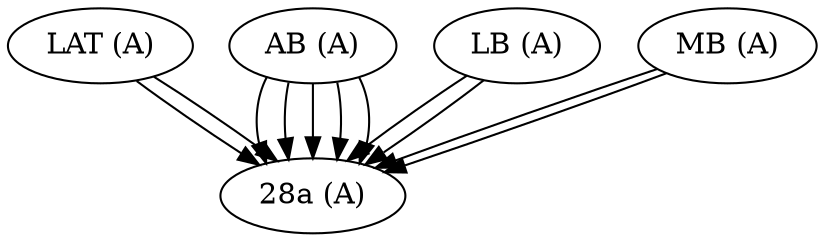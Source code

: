 digraph "connectivity-sed-map" {
	graph [_gxl_hypergraph=false];
	subgraph LAT_subgraph {
		graph [_gxl_hypergraph=false];
		"LAT (A)"		 [URL="/bodb/brain_region/19/"];
	}
	subgraph "28a_subgraph" {
		graph [_gxl_hypergraph=false];
		"28a (A)"		 [URL="/bodb/brain_region/6/"];
	}
	subgraph AB_subgraph {
		graph [_gxl_hypergraph=false];
		"AB (A)"		 [URL="/bodb/brain_region/10/"];
	}
	subgraph LB_subgraph {
		graph [_gxl_hypergraph=false];
		"LB (A)"		 [URL="/bodb/brain_region/20/"];
	}
	subgraph MB_subgraph {
		graph [_gxl_hypergraph=false];
		"MB (A)"		 [URL="/bodb/brain_region/21/"];
	}
	"LAT (A)" -> "28a (A)"	 [_gxl_id=1500,
		URL="/bodb/sed/1500/"];
	"LAT (A)" -> "28a (A)"	 [_gxl_id=1500,
		URL="/bodb/sed/1500/"];
	"AB (A)" -> "28a (A)"	 [_gxl_id=1519,
		URL="/bodb/sed/1519/"];
	"AB (A)" -> "28a (A)"	 [_gxl_id=1519,
		URL="/bodb/sed/1519/"];
	"AB (A)" -> "28a (A)"	 [_gxl_id=1519,
		URL="/bodb/sed/1519/"];
	"AB (A)" -> "28a (A)"	 [_gxl_id=1519,
		URL="/bodb/sed/1519/"];
	"AB (A)" -> "28a (A)"	 [_gxl_id=1519,
		URL="/bodb/sed/1519/"];
	"LB (A)" -> "28a (A)"	 [_gxl_id=1516,
		URL="/bodb/sed/1516/"];
	"LB (A)" -> "28a (A)"	 [_gxl_id=1516,
		URL="/bodb/sed/1516/"];
	"MB (A)" -> "28a (A)"	 [_gxl_id=1518,
		URL="/bodb/sed/1518/"];
	"MB (A)" -> "28a (A)"	 [_gxl_id=1518,
		URL="/bodb/sed/1518/"];
}

